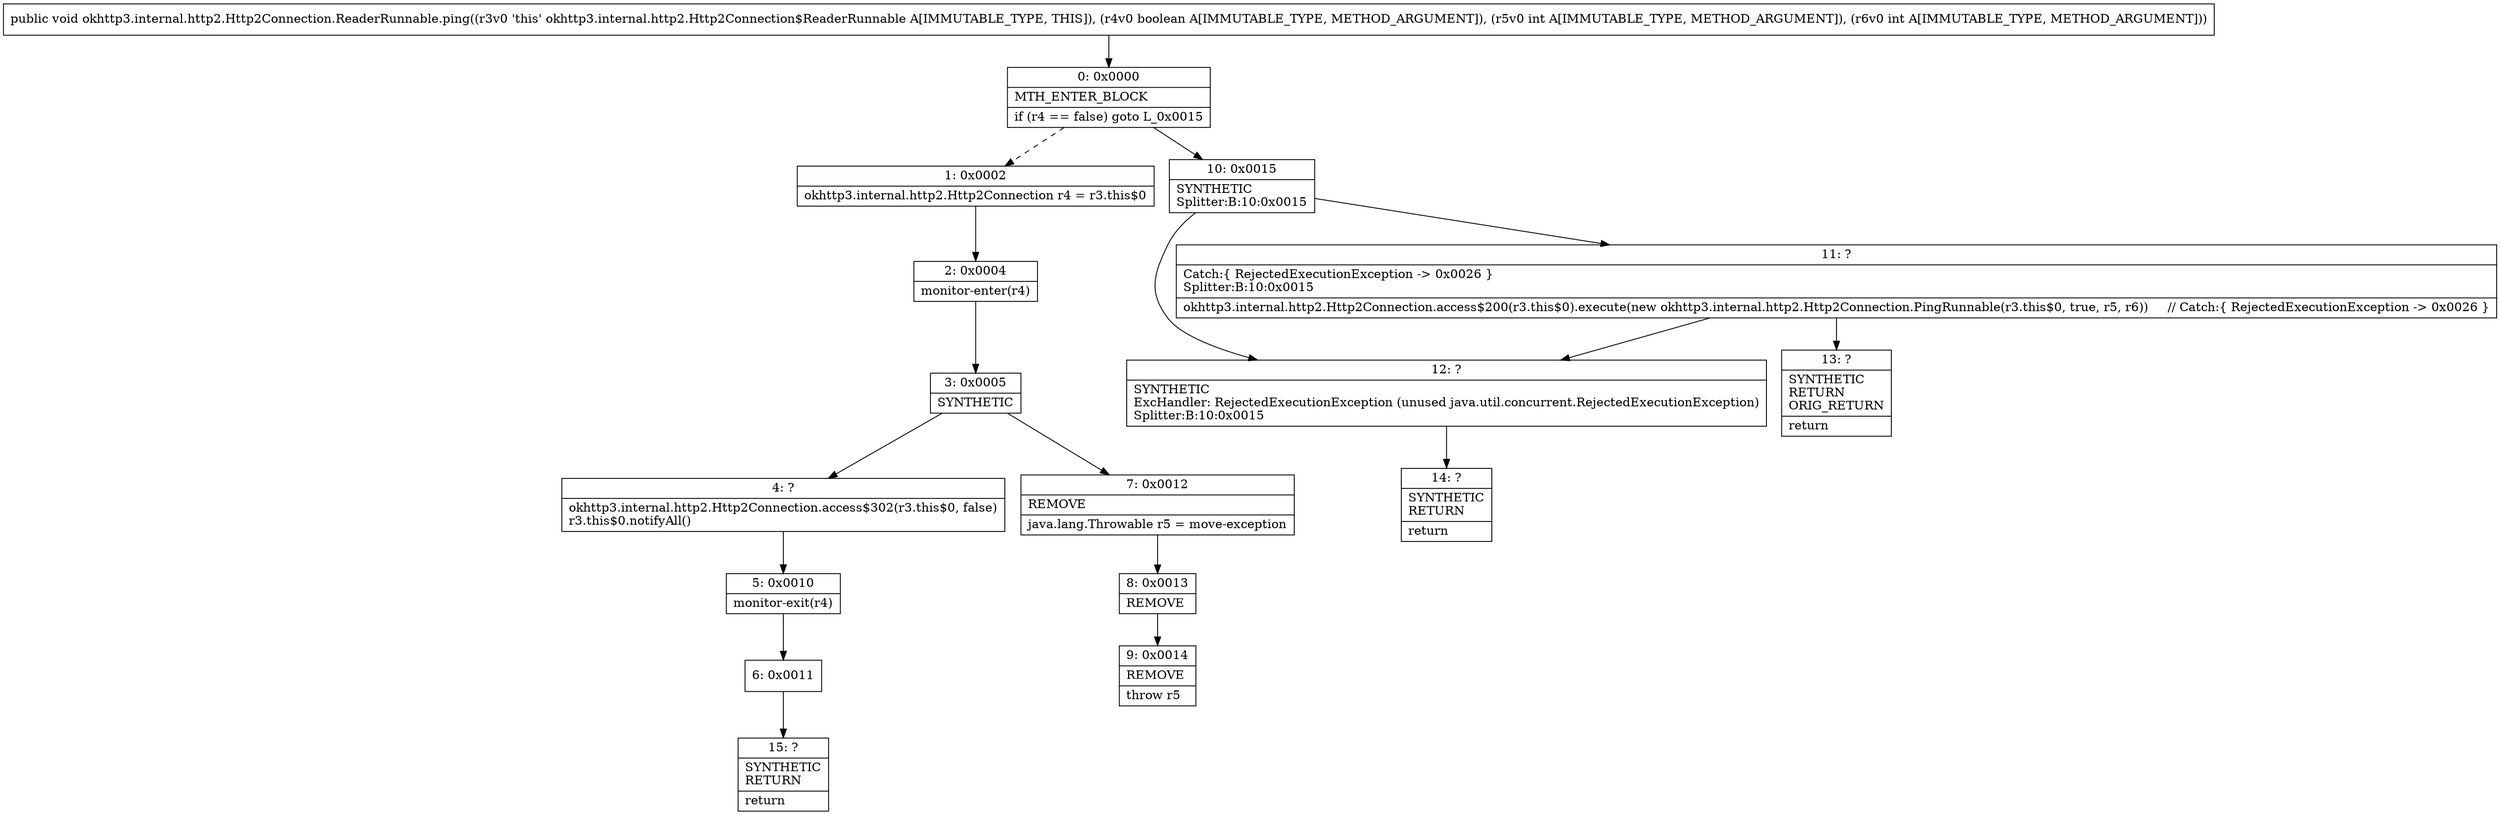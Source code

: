 digraph "CFG forokhttp3.internal.http2.Http2Connection.ReaderRunnable.ping(ZII)V" {
Node_0 [shape=record,label="{0\:\ 0x0000|MTH_ENTER_BLOCK\l|if (r4 == false) goto L_0x0015\l}"];
Node_1 [shape=record,label="{1\:\ 0x0002|okhttp3.internal.http2.Http2Connection r4 = r3.this$0\l}"];
Node_2 [shape=record,label="{2\:\ 0x0004|monitor\-enter(r4)\l}"];
Node_3 [shape=record,label="{3\:\ 0x0005|SYNTHETIC\l}"];
Node_4 [shape=record,label="{4\:\ ?|okhttp3.internal.http2.Http2Connection.access$302(r3.this$0, false)\lr3.this$0.notifyAll()\l}"];
Node_5 [shape=record,label="{5\:\ 0x0010|monitor\-exit(r4)\l}"];
Node_6 [shape=record,label="{6\:\ 0x0011}"];
Node_7 [shape=record,label="{7\:\ 0x0012|REMOVE\l|java.lang.Throwable r5 = move\-exception\l}"];
Node_8 [shape=record,label="{8\:\ 0x0013|REMOVE\l}"];
Node_9 [shape=record,label="{9\:\ 0x0014|REMOVE\l|throw r5\l}"];
Node_10 [shape=record,label="{10\:\ 0x0015|SYNTHETIC\lSplitter:B:10:0x0015\l}"];
Node_11 [shape=record,label="{11\:\ ?|Catch:\{ RejectedExecutionException \-\> 0x0026 \}\lSplitter:B:10:0x0015\l|okhttp3.internal.http2.Http2Connection.access$200(r3.this$0).execute(new okhttp3.internal.http2.Http2Connection.PingRunnable(r3.this$0, true, r5, r6))     \/\/ Catch:\{ RejectedExecutionException \-\> 0x0026 \}\l}"];
Node_12 [shape=record,label="{12\:\ ?|SYNTHETIC\lExcHandler: RejectedExecutionException (unused java.util.concurrent.RejectedExecutionException)\lSplitter:B:10:0x0015\l}"];
Node_13 [shape=record,label="{13\:\ ?|SYNTHETIC\lRETURN\lORIG_RETURN\l|return\l}"];
Node_14 [shape=record,label="{14\:\ ?|SYNTHETIC\lRETURN\l|return\l}"];
Node_15 [shape=record,label="{15\:\ ?|SYNTHETIC\lRETURN\l|return\l}"];
MethodNode[shape=record,label="{public void okhttp3.internal.http2.Http2Connection.ReaderRunnable.ping((r3v0 'this' okhttp3.internal.http2.Http2Connection$ReaderRunnable A[IMMUTABLE_TYPE, THIS]), (r4v0 boolean A[IMMUTABLE_TYPE, METHOD_ARGUMENT]), (r5v0 int A[IMMUTABLE_TYPE, METHOD_ARGUMENT]), (r6v0 int A[IMMUTABLE_TYPE, METHOD_ARGUMENT])) }"];
MethodNode -> Node_0;
Node_0 -> Node_1[style=dashed];
Node_0 -> Node_10;
Node_1 -> Node_2;
Node_2 -> Node_3;
Node_3 -> Node_4;
Node_3 -> Node_7;
Node_4 -> Node_5;
Node_5 -> Node_6;
Node_6 -> Node_15;
Node_7 -> Node_8;
Node_8 -> Node_9;
Node_10 -> Node_11;
Node_10 -> Node_12;
Node_11 -> Node_12;
Node_11 -> Node_13;
Node_12 -> Node_14;
}

